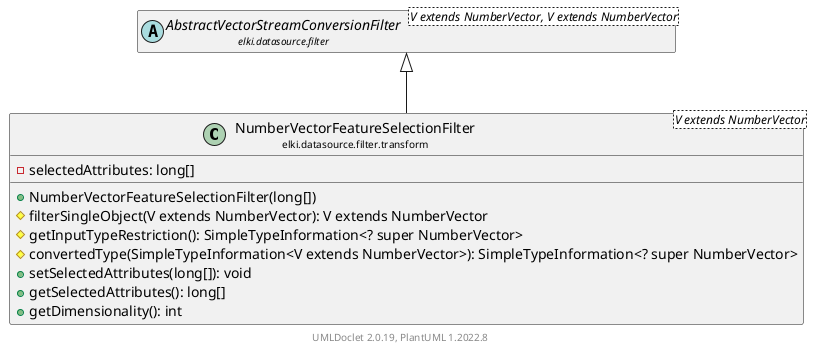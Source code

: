 @startuml
    remove .*\.(Instance|Par|Parameterizer|Factory)$
    set namespaceSeparator none
    hide empty fields
    hide empty methods

    class "<size:14>NumberVectorFeatureSelectionFilter\n<size:10>elki.datasource.filter.transform" as elki.datasource.filter.transform.NumberVectorFeatureSelectionFilter<V extends NumberVector> [[NumberVectorFeatureSelectionFilter.html]] {
        -selectedAttributes: long[]
        +NumberVectorFeatureSelectionFilter(long[])
        #filterSingleObject(V extends NumberVector): V extends NumberVector
        #getInputTypeRestriction(): SimpleTypeInformation<? super NumberVector>
        #convertedType(SimpleTypeInformation<V extends NumberVector>): SimpleTypeInformation<? super NumberVector>
        +setSelectedAttributes(long[]): void
        +getSelectedAttributes(): long[]
        +getDimensionality(): int
    }

    abstract class "<size:14>AbstractVectorStreamConversionFilter\n<size:10>elki.datasource.filter" as elki.datasource.filter.AbstractVectorStreamConversionFilter<V extends NumberVector, V extends NumberVector> [[../AbstractVectorStreamConversionFilter.html]]
    class "<size:14>NumberVectorFeatureSelectionFilter.Par\n<size:10>elki.datasource.filter.transform" as elki.datasource.filter.transform.NumberVectorFeatureSelectionFilter.Par [[NumberVectorFeatureSelectionFilter.Par.html]]

    elki.datasource.filter.AbstractVectorStreamConversionFilter <|-- elki.datasource.filter.transform.NumberVectorFeatureSelectionFilter
    elki.datasource.filter.transform.NumberVectorFeatureSelectionFilter +-- elki.datasource.filter.transform.NumberVectorFeatureSelectionFilter.Par

    center footer UMLDoclet 2.0.19, PlantUML 1.2022.8
@enduml

